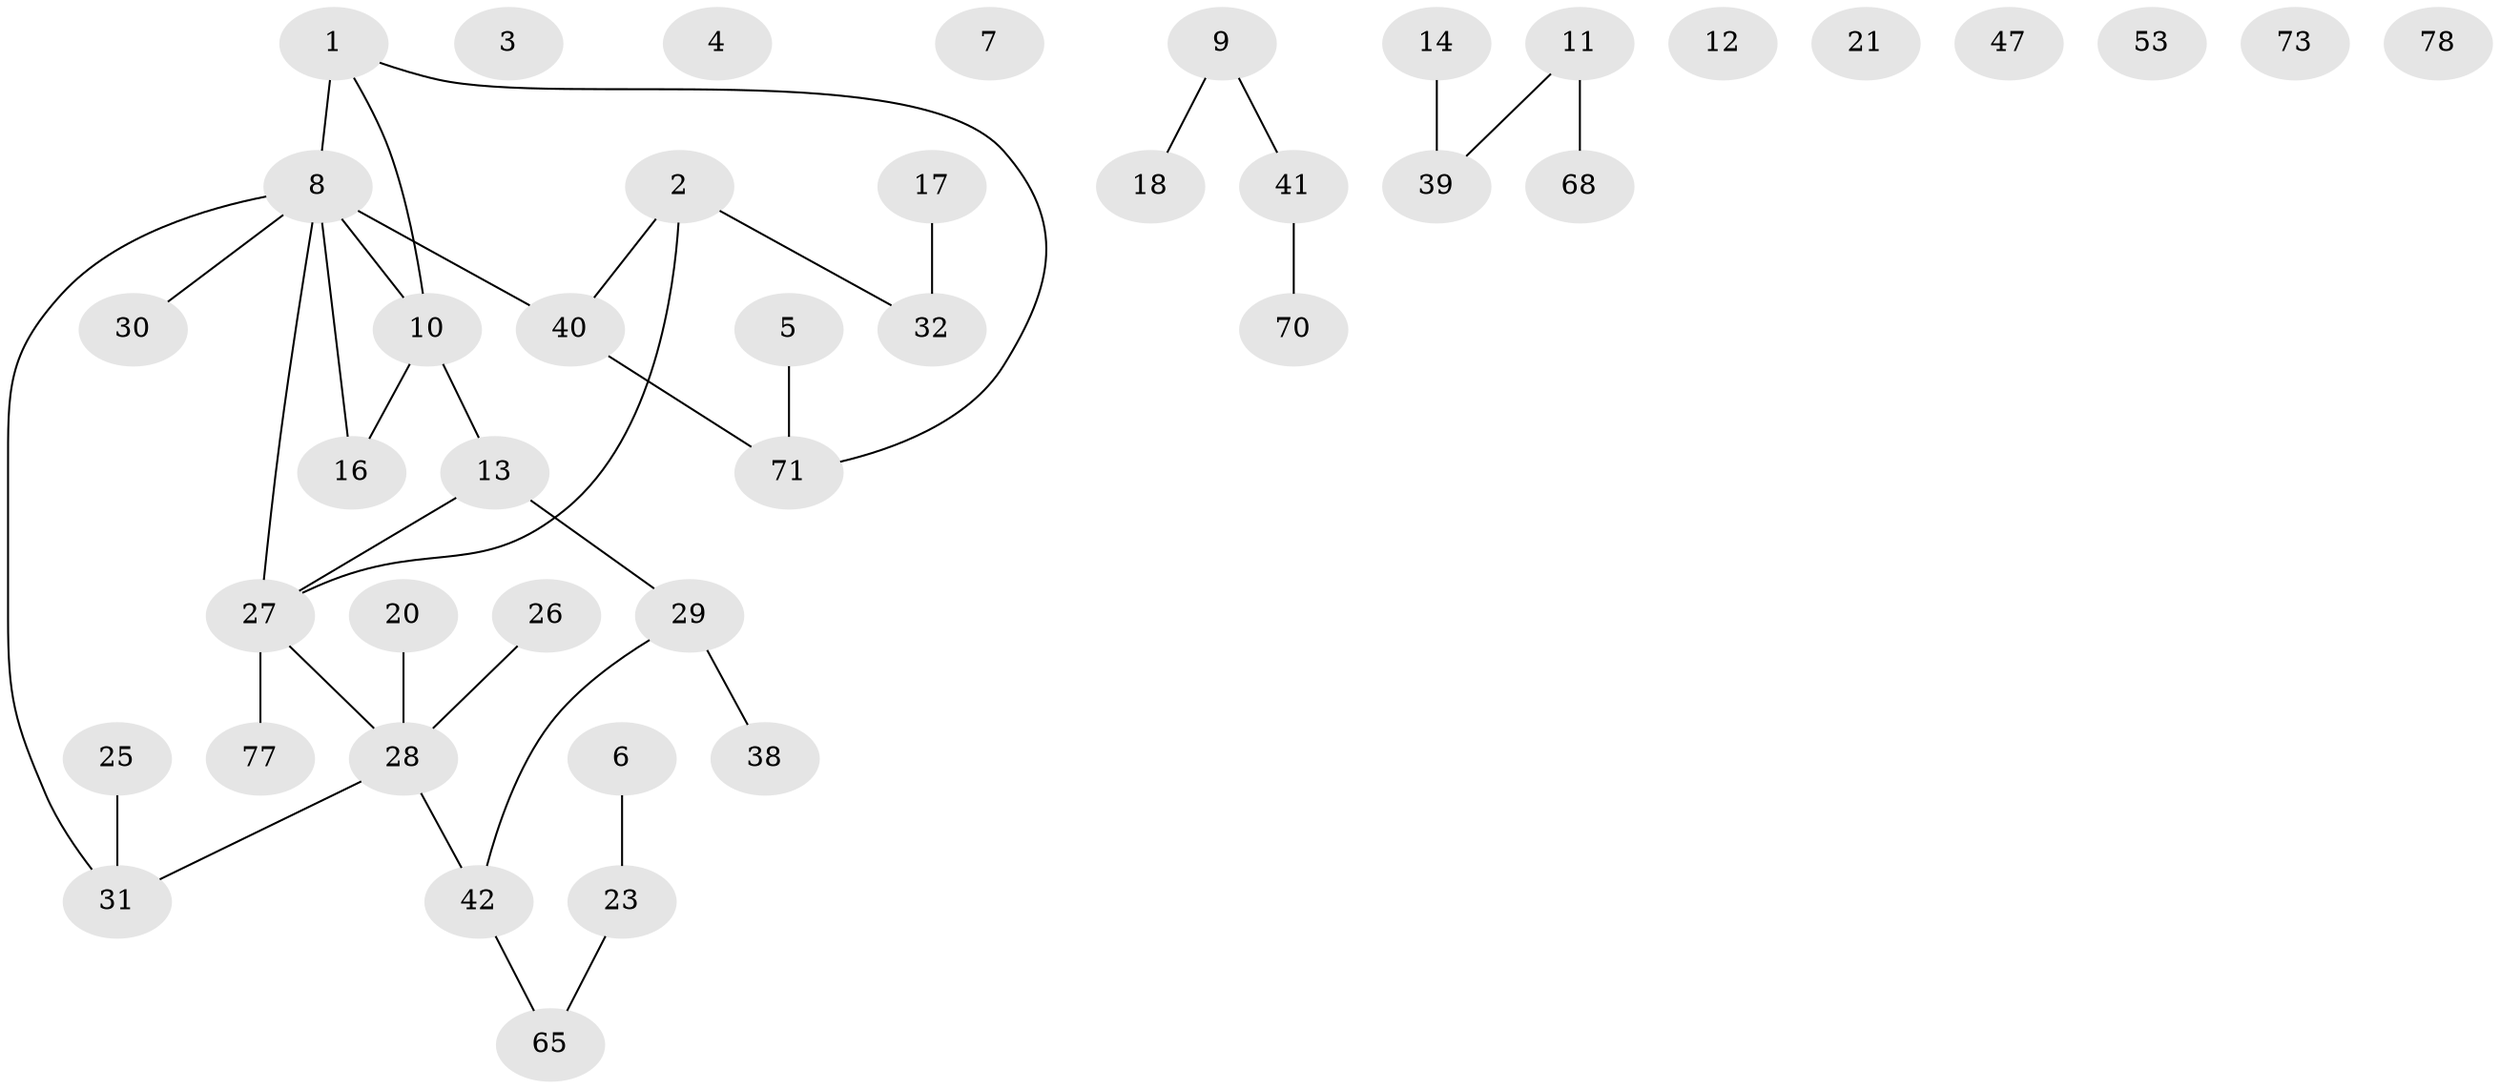 // original degree distribution, {2: 0.2857142857142857, 3: 0.16666666666666666, 0: 0.08333333333333333, 1: 0.34523809523809523, 4: 0.07142857142857142, 5: 0.03571428571428571, 6: 0.011904761904761904}
// Generated by graph-tools (version 1.1) at 2025/12/03/09/25 04:12:53]
// undirected, 42 vertices, 37 edges
graph export_dot {
graph [start="1"]
  node [color=gray90,style=filled];
  1 [super="+15+45"];
  2;
  3;
  4;
  5;
  6;
  7;
  8 [super="+36+33+22"];
  9 [super="+19"];
  10 [super="+82+56+49"];
  11;
  12;
  13 [super="+84+37"];
  14 [super="+64"];
  16;
  17 [super="+44"];
  18;
  20;
  21;
  23 [super="+24"];
  25 [super="+34"];
  26 [super="+81"];
  27 [super="+57"];
  28 [super="+67"];
  29;
  30;
  31 [super="+46+69"];
  32;
  38;
  39 [super="+52"];
  40 [super="+66+76"];
  41 [super="+50"];
  42 [super="+75"];
  47 [super="+48"];
  53 [super="+72"];
  65 [super="+74"];
  68 [super="+79"];
  70;
  71;
  73;
  77;
  78;
  1 -- 10;
  1 -- 71;
  1 -- 8 [weight=2];
  2 -- 27;
  2 -- 32;
  2 -- 40;
  5 -- 71;
  6 -- 23;
  8 -- 10 [weight=2];
  8 -- 16;
  8 -- 27 [weight=2];
  8 -- 30;
  8 -- 31;
  8 -- 40;
  9 -- 18;
  9 -- 41;
  10 -- 16;
  10 -- 13;
  11 -- 68;
  11 -- 39;
  13 -- 29;
  13 -- 27;
  14 -- 39;
  17 -- 32;
  20 -- 28;
  23 -- 65;
  25 -- 31;
  26 -- 28;
  27 -- 77;
  27 -- 28;
  28 -- 31;
  28 -- 42;
  29 -- 38;
  29 -- 42;
  40 -- 71;
  41 -- 70;
  42 -- 65;
}

